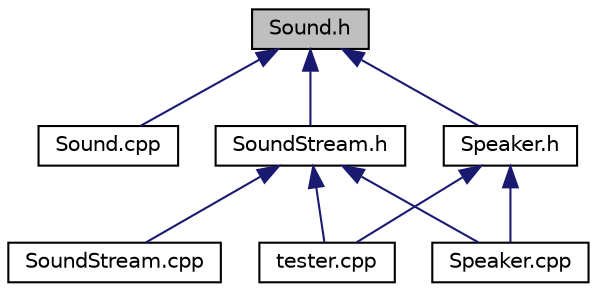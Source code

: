 digraph "Sound.h"
{
  edge [fontname="Helvetica",fontsize="10",labelfontname="Helvetica",labelfontsize="10"];
  node [fontname="Helvetica",fontsize="10",shape=record];
  Node1 [label="Sound.h",height=0.2,width=0.4,color="black", fillcolor="grey75", style="filled", fontcolor="black"];
  Node1 -> Node2 [dir="back",color="midnightblue",fontsize="10",style="solid",fontname="Helvetica"];
  Node2 [label="Sound.cpp",height=0.2,width=0.4,color="black", fillcolor="white", style="filled",URL="$_sound_8cpp.html"];
  Node1 -> Node3 [dir="back",color="midnightblue",fontsize="10",style="solid",fontname="Helvetica"];
  Node3 [label="SoundStream.h",height=0.2,width=0.4,color="black", fillcolor="white", style="filled",URL="$_sound_stream_8h.html"];
  Node3 -> Node4 [dir="back",color="midnightblue",fontsize="10",style="solid",fontname="Helvetica"];
  Node4 [label="SoundStream.cpp",height=0.2,width=0.4,color="black", fillcolor="white", style="filled",URL="$_sound_stream_8cpp.html"];
  Node3 -> Node5 [dir="back",color="midnightblue",fontsize="10",style="solid",fontname="Helvetica"];
  Node5 [label="Speaker.cpp",height=0.2,width=0.4,color="black", fillcolor="white", style="filled",URL="$_speaker_8cpp.html"];
  Node3 -> Node6 [dir="back",color="midnightblue",fontsize="10",style="solid",fontname="Helvetica"];
  Node6 [label="tester.cpp",height=0.2,width=0.4,color="black", fillcolor="white", style="filled",URL="$tester_8cpp.html"];
  Node1 -> Node7 [dir="back",color="midnightblue",fontsize="10",style="solid",fontname="Helvetica"];
  Node7 [label="Speaker.h",height=0.2,width=0.4,color="black", fillcolor="white", style="filled",URL="$_speaker_8h.html"];
  Node7 -> Node5 [dir="back",color="midnightblue",fontsize="10",style="solid",fontname="Helvetica"];
  Node7 -> Node6 [dir="back",color="midnightblue",fontsize="10",style="solid",fontname="Helvetica"];
}
